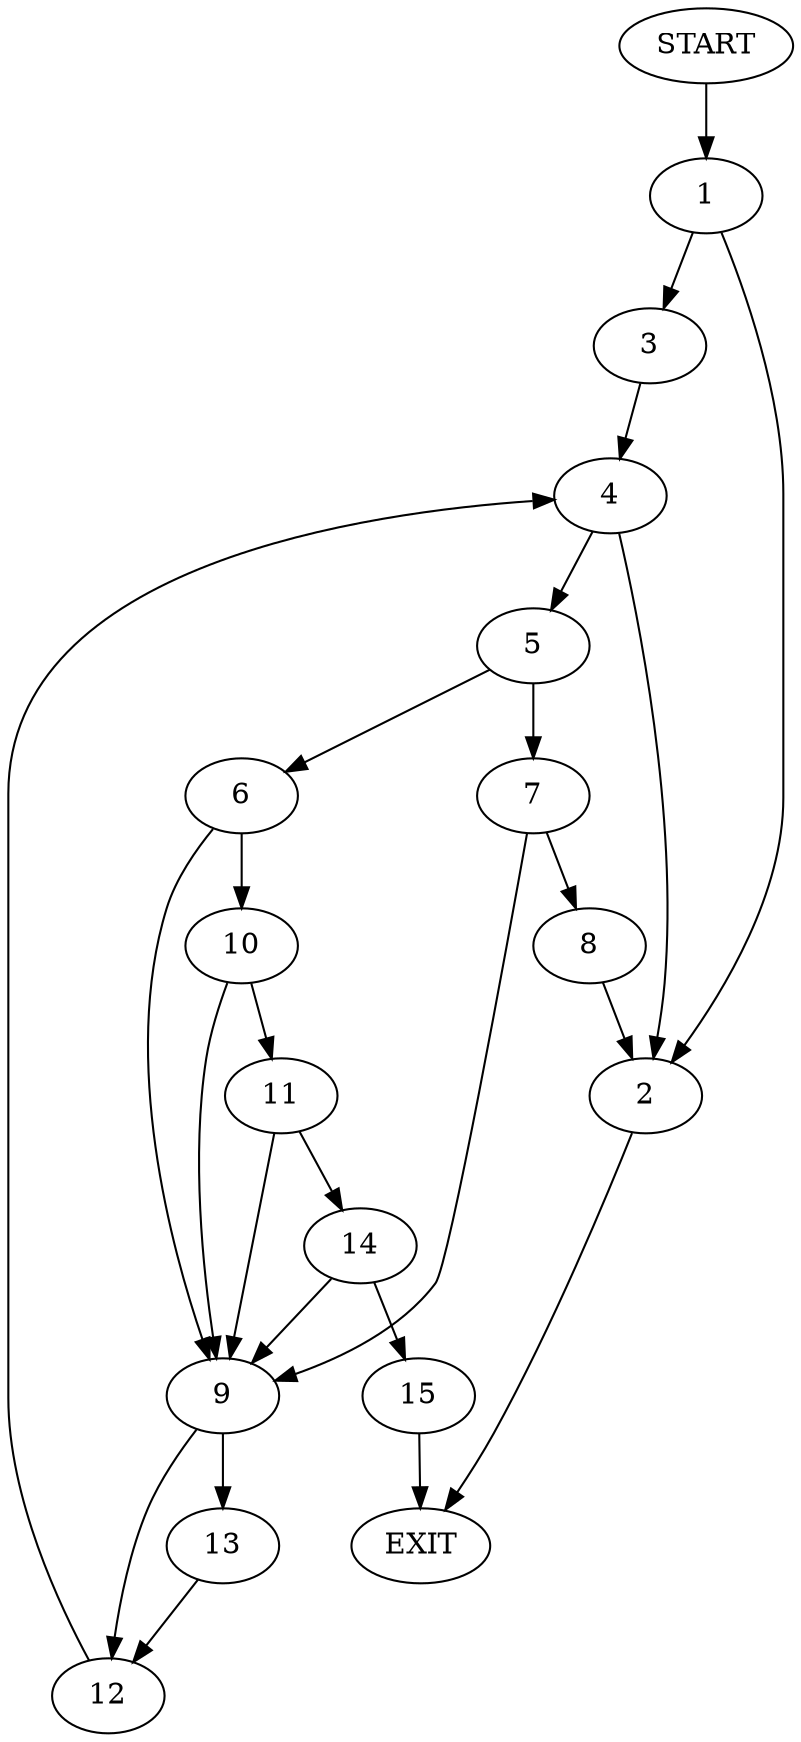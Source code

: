 digraph {
0 [label="START"]
16 [label="EXIT"]
0 -> 1
1 -> 2
1 -> 3
3 -> 4
2 -> 16
4 -> 2
4 -> 5
5 -> 6
5 -> 7
7 -> 8
7 -> 9
6 -> 10
6 -> 9
10 -> 11
10 -> 9
9 -> 12
9 -> 13
11 -> 9
11 -> 14
14 -> 15
14 -> 9
15 -> 16
8 -> 2
13 -> 12
12 -> 4
}
